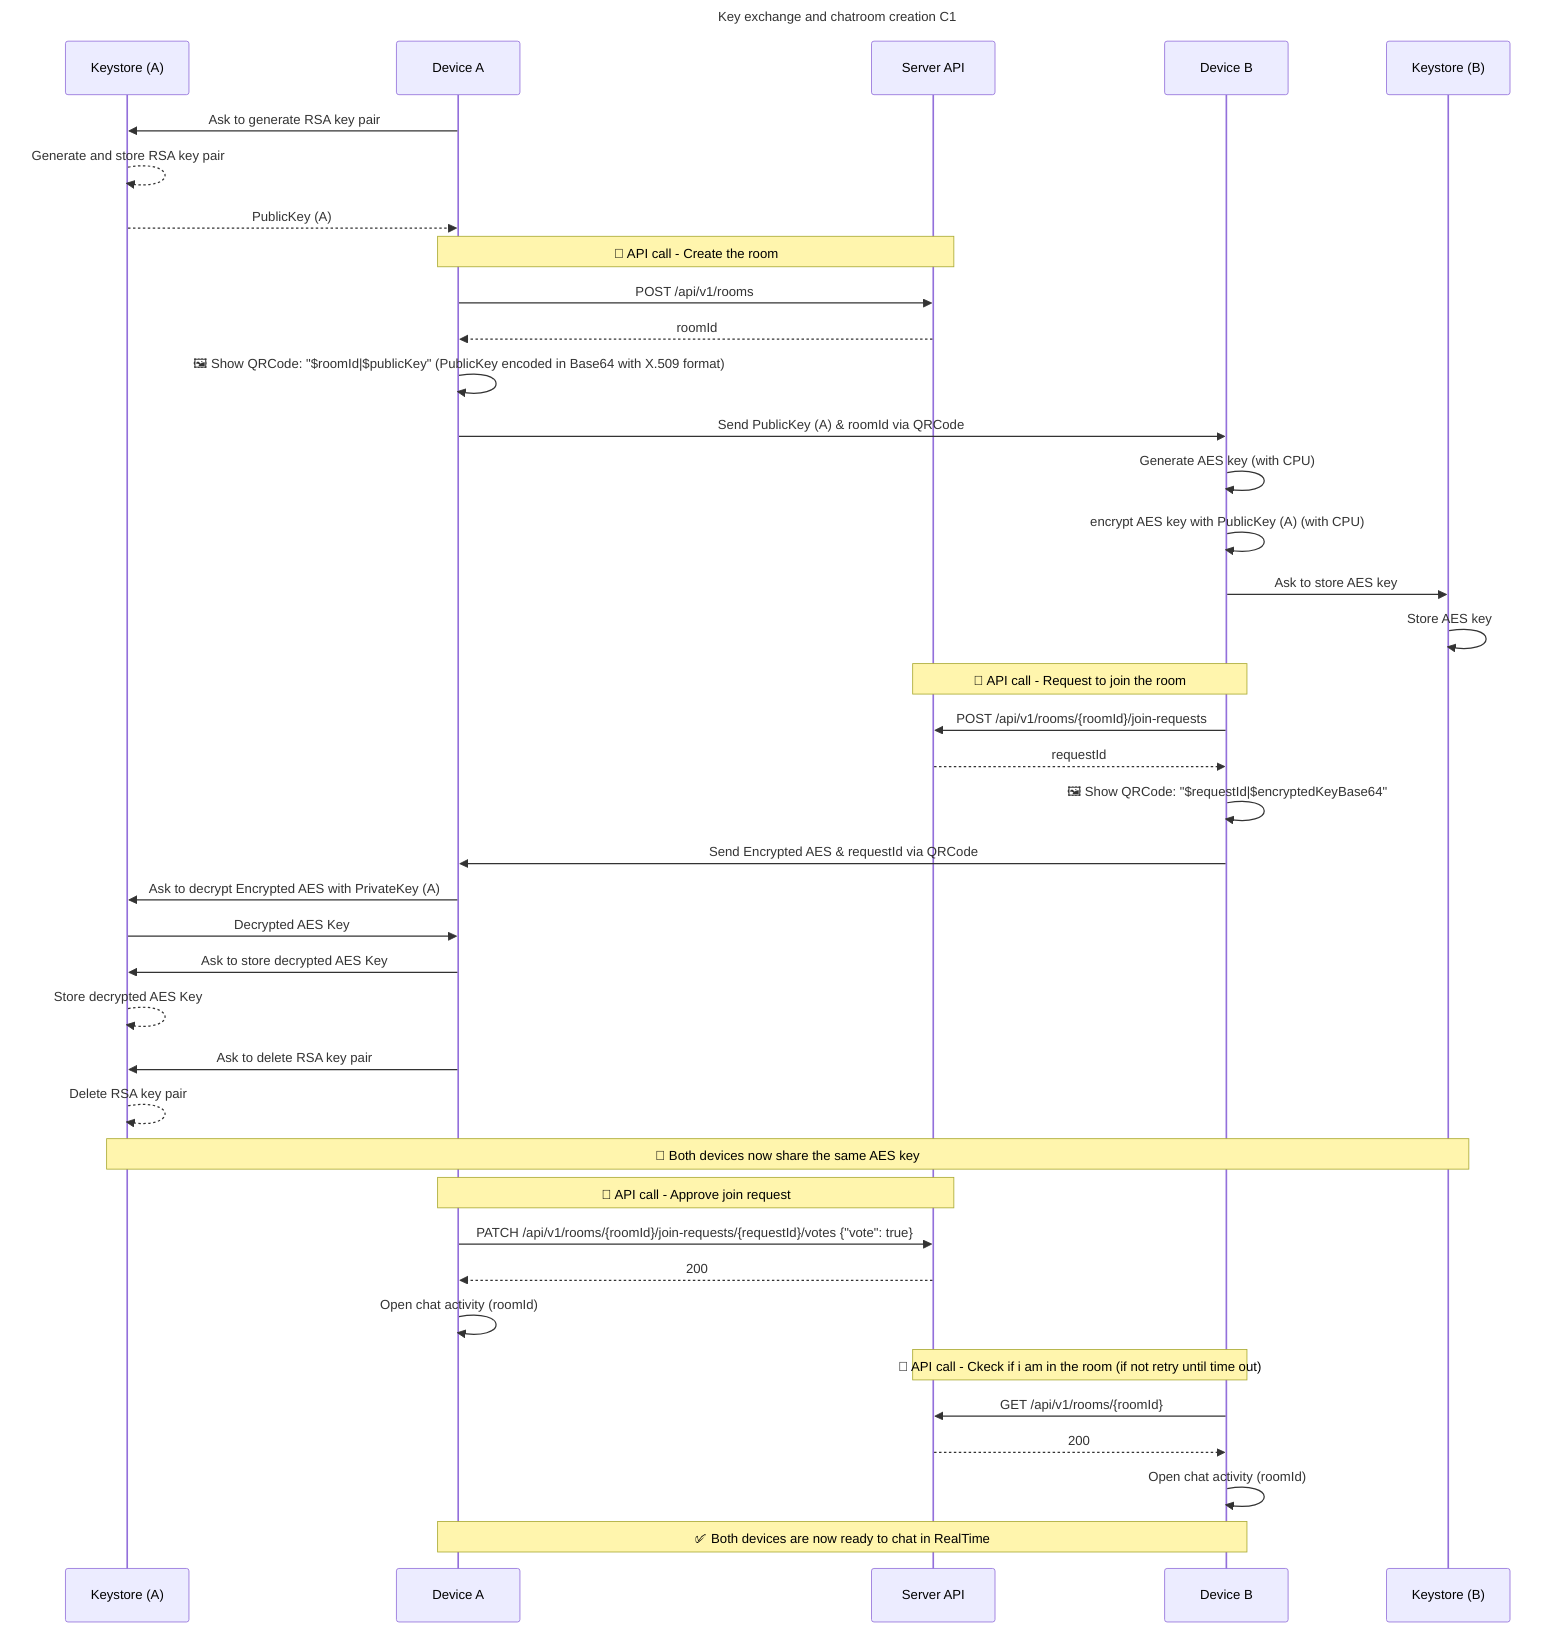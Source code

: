 sequenceDiagram
Title: Key exchange and chatroom creation C1
    participant KeystoreA as Keystore (A)
    participant A as Device A
    participant Server as Server API
    participant B as Device B
    participant KeystoreB as Keystore (B)


    A->>KeystoreA: Ask to generate RSA key pair
    KeystoreA-->>KeystoreA: Generate and store RSA key pair
    KeystoreA-->>A: PublicKey (A)

    

    Note over A, Server: 📡 API call - Create the room
    A->>Server: POST /api/v1/rooms
    Server-->>A: roomId

    A->>A: 🖼️ Show QRCode: "$roomId|$publicKey" (PublicKey encoded in Base64 with X.509 format)
    A->>B: Send PublicKey (A) & roomId via QRCode

    B->>B: Generate AES key (with CPU)
    B->>B: encrypt AES key with PublicKey (A) (with CPU)

    B->>KeystoreB: Ask to store AES key
    KeystoreB->>KeystoreB: Store AES key

    Note over B, Server: 📡 API call - Request to join the room

    B->>Server: POST /api/v1/rooms/{roomId}/join-requests
    Server-->>B: requestId



    B->>B: 🖼️ Show QRCode: "$requestId|$encryptedKeyBase64"

    B->>A: Send Encrypted AES & requestId via QRCode

    A->>KeystoreA: Ask to decrypt Encrypted AES with PrivateKey (A)
    KeystoreA->>A: Decrypted AES Key

    A->>KeystoreA: Ask to store decrypted AES Key
    KeystoreA-->>KeystoreA: Store decrypted AES Key
    
    A->>KeystoreA: Ask to delete RSA key pair
    KeystoreA-->>KeystoreA: Delete RSA key pair

    Note over KeystoreA, KeystoreB: 🔐 Both devices now share the same AES key

    Note over A, Server: 📡 API call - Approve join request
    A->>Server: PATCH /api/v1/rooms/{roomId}/join-requests/{requestId}/votes    {"vote": true}
    Server-->>A: 200


    A->>A: Open chat activity (roomId)

    Note over B, Server: 📡 API call - Ckeck if i am in the room (if not retry until time out)

    B->>Server: GET /api/v1/rooms/{roomId}
    Server-->>B: 200

    B->>B: Open chat activity (roomId)



    Note over A, B: ✅ Both devices are now ready to chat in RealTime